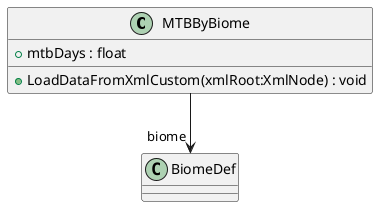 @startuml
class MTBByBiome {
    + mtbDays : float
    + LoadDataFromXmlCustom(xmlRoot:XmlNode) : void
}
MTBByBiome --> "biome" BiomeDef
@enduml

